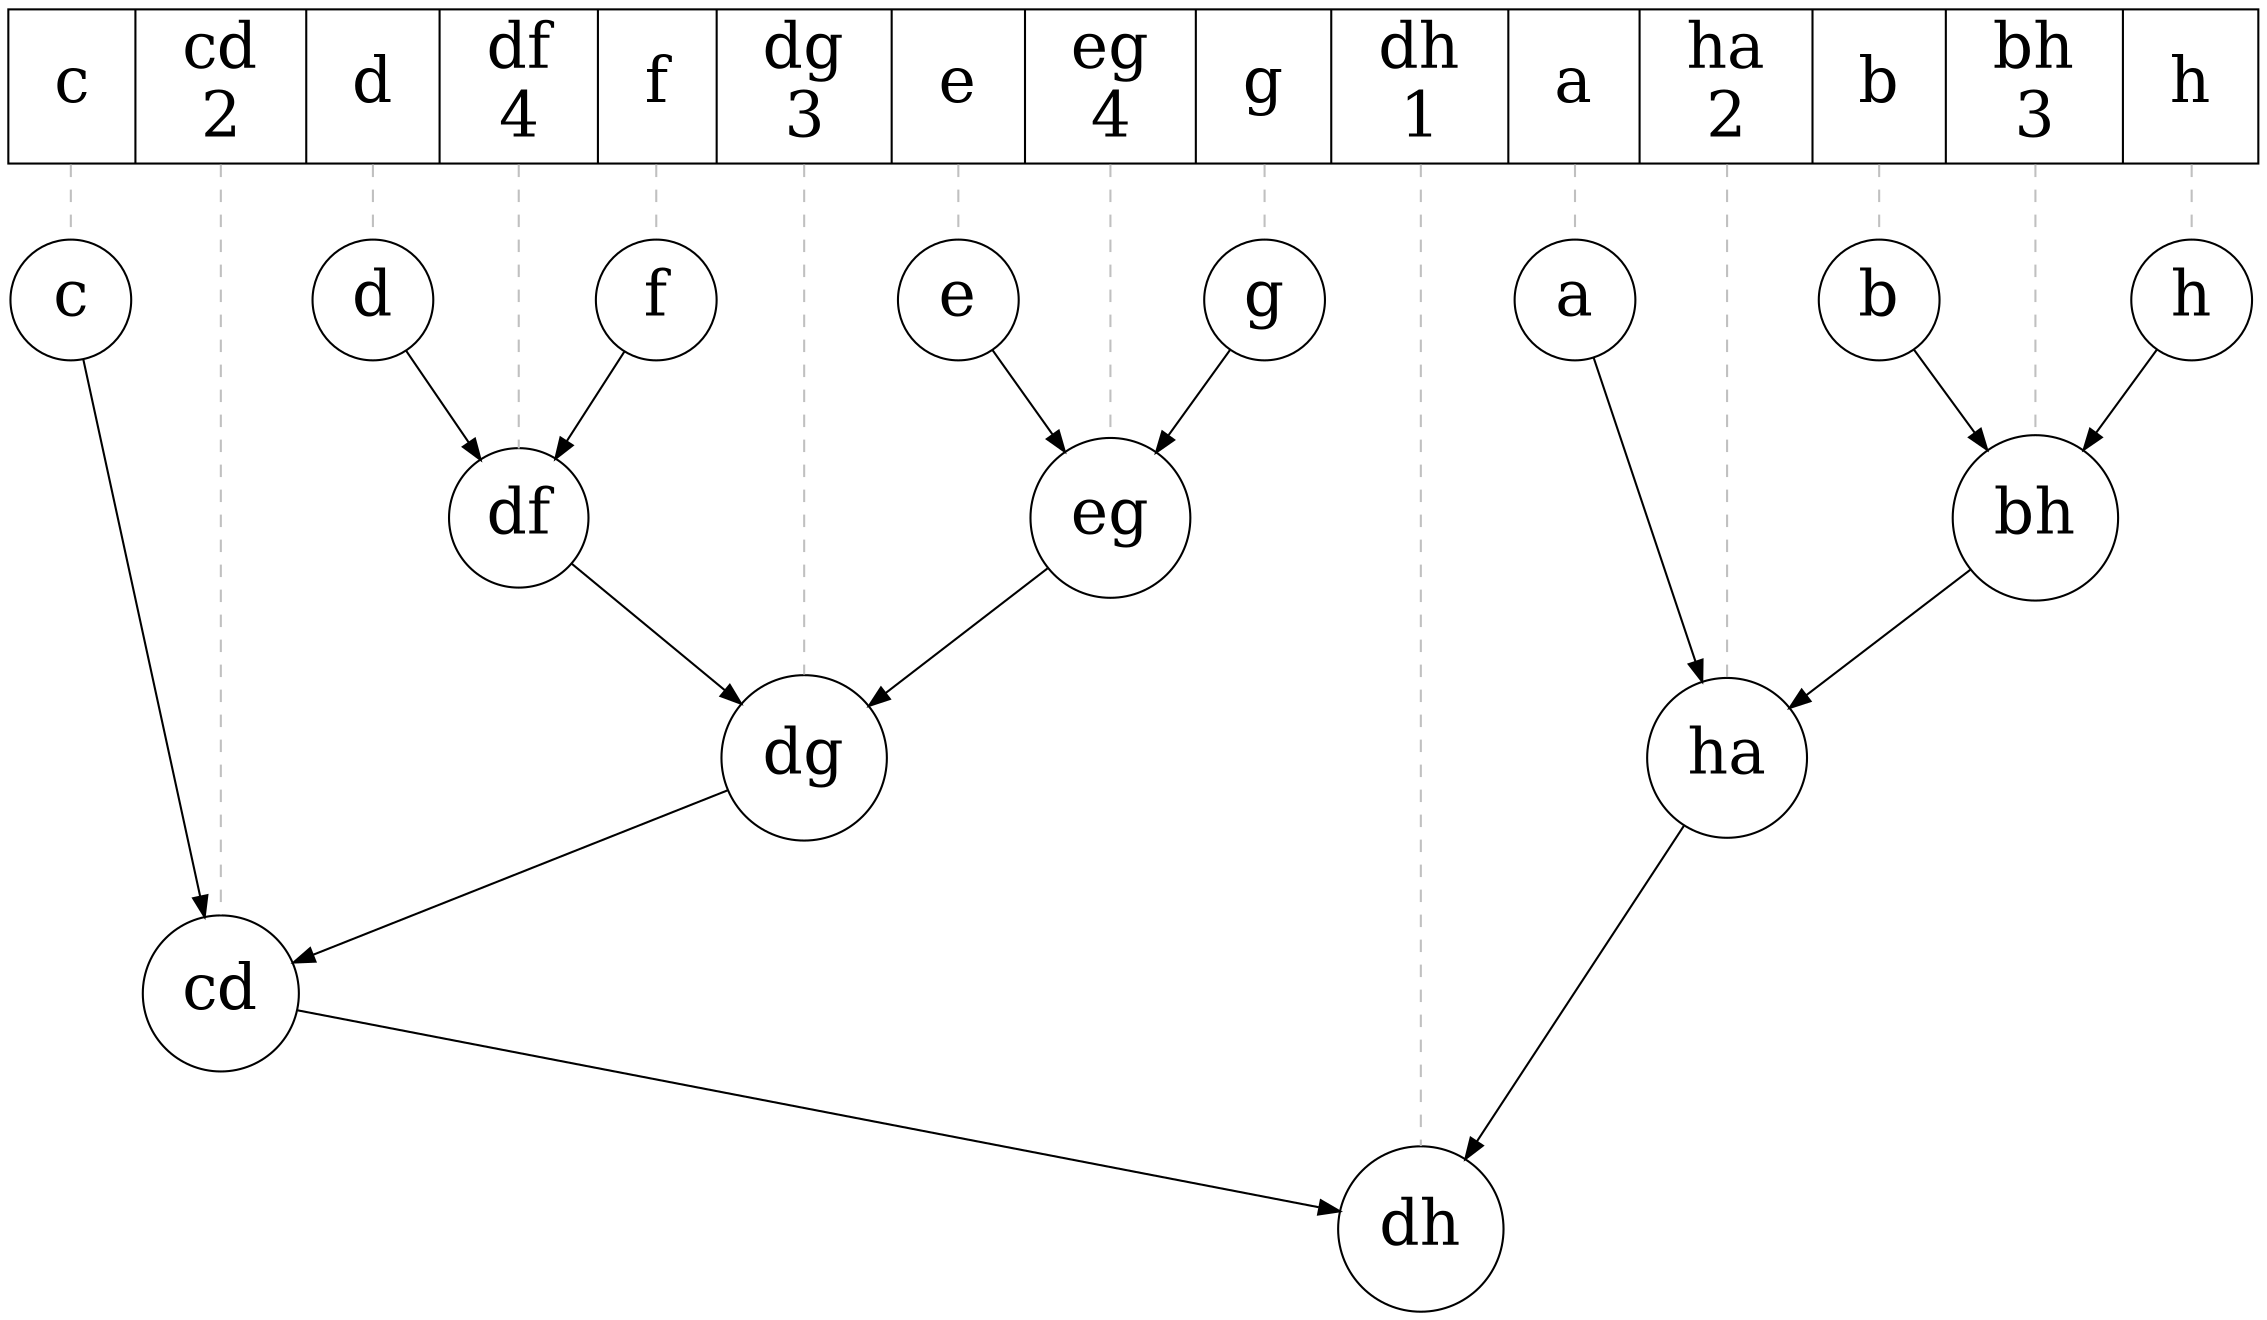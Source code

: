 digraph {
	node [shape=record,fontsize=30];
	ar [label="<c> c | <cd> cd\n2 | <d> d | <df> df\n4 | <f> f | <dg> dg\n3 | <e> e | <eg> eg\n4 | <g> g | <dh> dh\n1 | <a> a | <ha> ha\n2 | <b> b | <bh> bh\n3 | <h> h", width=15];

	node [shape=circle];
	subgraph tree {
		cd -> dh;
		ha -> dh;
		dg -> cd;
		bh -> ha;
		df -> dg;
		eg -> dg;
		c -> cd;
		d -> df;
		f -> df;
		e -> eg;
		g -> eg;
		a -> ha;
		b -> bh;
		h -> bh;
	}

	subgraph mapping {
		edge [color=grey, dir=none, style=dashed, weight=100];
		ar:dh -> dh;
		ar:cd -> cd;
		ar:ha -> ha;
		ar:dg -> dg;
		ar:bh -> bh;
		ar:df -> df;
		ar:eg -> eg;
		ar:c -> c;
		ar:d -> d;
		ar:f -> f;
		ar:e -> e;
		ar:g -> g;
		ar:a -> a;
		ar:b -> b;
		ar:h -> h;
	}
}
